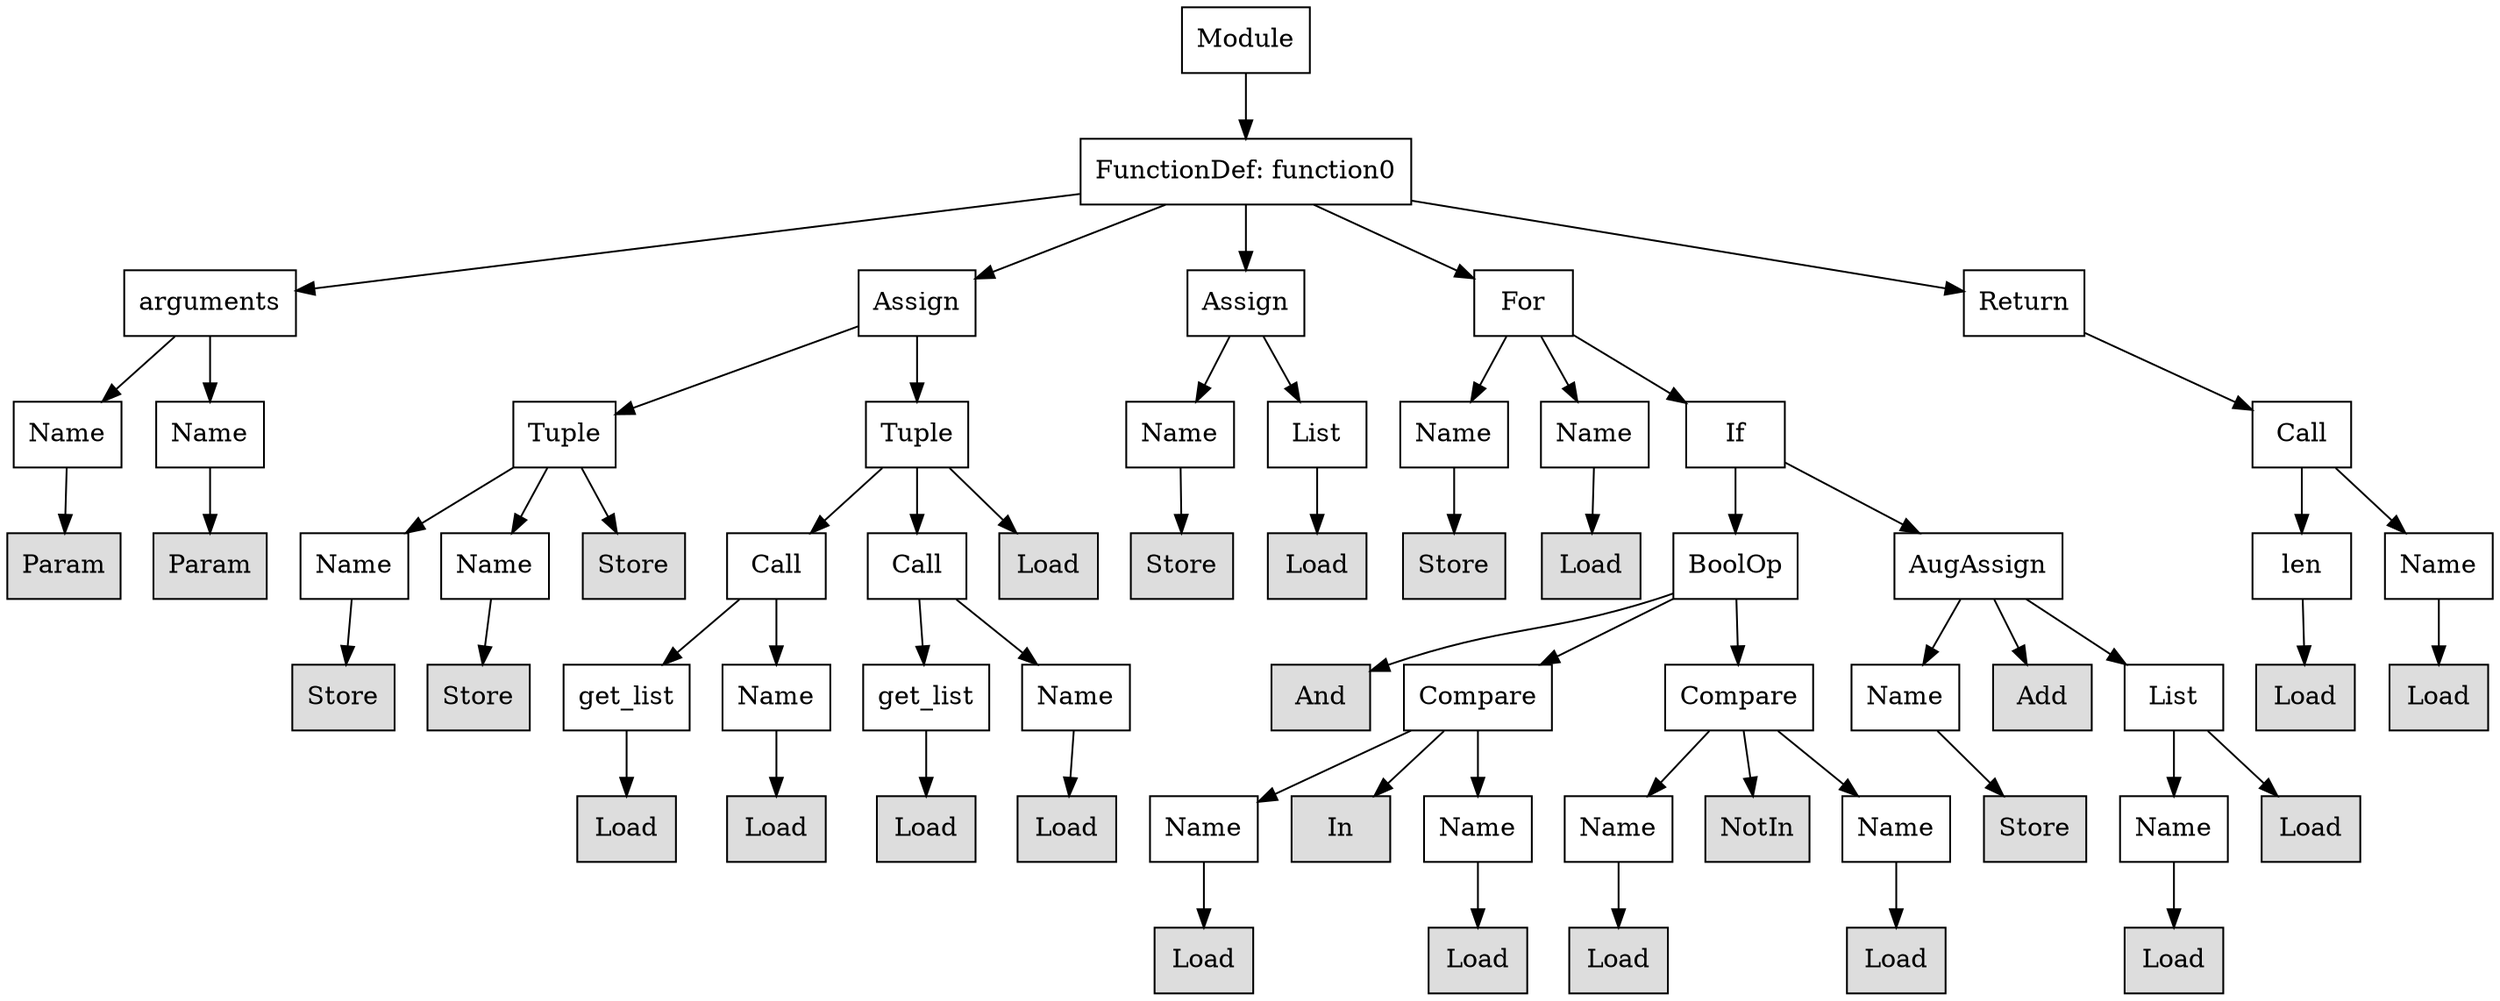 digraph G {
n0 [shape=rect, label="Module"];
n1 [shape=rect, label="FunctionDef: function0"];
n2 [shape=rect, label="arguments"];
n3 [shape=rect, label="Assign"];
n4 [shape=rect, label="Assign"];
n5 [shape=rect, label="For"];
n6 [shape=rect, label="Return"];
n7 [shape=rect, label="Name"];
n8 [shape=rect, label="Name"];
n9 [shape=rect, label="Tuple"];
n10 [shape=rect, label="Tuple"];
n11 [shape=rect, label="Name"];
n12 [shape=rect, label="List"];
n13 [shape=rect, label="Name"];
n14 [shape=rect, label="Name"];
n15 [shape=rect, label="If"];
n16 [shape=rect, label="Call"];
n17 [shape=rect, label="Param" style="filled" fillcolor="#dddddd"];
n18 [shape=rect, label="Param" style="filled" fillcolor="#dddddd"];
n19 [shape=rect, label="Name"];
n20 [shape=rect, label="Name"];
n21 [shape=rect, label="Store" style="filled" fillcolor="#dddddd"];
n22 [shape=rect, label="Call"];
n23 [shape=rect, label="Call"];
n24 [shape=rect, label="Load" style="filled" fillcolor="#dddddd"];
n25 [shape=rect, label="Store" style="filled" fillcolor="#dddddd"];
n26 [shape=rect, label="Load" style="filled" fillcolor="#dddddd"];
n27 [shape=rect, label="Store" style="filled" fillcolor="#dddddd"];
n28 [shape=rect, label="Load" style="filled" fillcolor="#dddddd"];
n29 [shape=rect, label="BoolOp"];
n30 [shape=rect, label="AugAssign"];
n31 [shape=rect, label="len"];
n32 [shape=rect, label="Name"];
n33 [shape=rect, label="Store" style="filled" fillcolor="#dddddd"];
n34 [shape=rect, label="Store" style="filled" fillcolor="#dddddd"];
n35 [shape=rect, label="get_list"];
n36 [shape=rect, label="Name"];
n37 [shape=rect, label="get_list"];
n38 [shape=rect, label="Name"];
n39 [shape=rect, label="And" style="filled" fillcolor="#dddddd"];
n40 [shape=rect, label="Compare"];
n41 [shape=rect, label="Compare"];
n42 [shape=rect, label="Name"];
n43 [shape=rect, label="Add" style="filled" fillcolor="#dddddd"];
n44 [shape=rect, label="List"];
n45 [shape=rect, label="Load" style="filled" fillcolor="#dddddd"];
n46 [shape=rect, label="Load" style="filled" fillcolor="#dddddd"];
n47 [shape=rect, label="Load" style="filled" fillcolor="#dddddd"];
n48 [shape=rect, label="Load" style="filled" fillcolor="#dddddd"];
n49 [shape=rect, label="Load" style="filled" fillcolor="#dddddd"];
n50 [shape=rect, label="Load" style="filled" fillcolor="#dddddd"];
n51 [shape=rect, label="Name"];
n52 [shape=rect, label="In" style="filled" fillcolor="#dddddd"];
n53 [shape=rect, label="Name"];
n54 [shape=rect, label="Name"];
n55 [shape=rect, label="NotIn" style="filled" fillcolor="#dddddd"];
n56 [shape=rect, label="Name"];
n57 [shape=rect, label="Store" style="filled" fillcolor="#dddddd"];
n58 [shape=rect, label="Name"];
n59 [shape=rect, label="Load" style="filled" fillcolor="#dddddd"];
n60 [shape=rect, label="Load" style="filled" fillcolor="#dddddd"];
n61 [shape=rect, label="Load" style="filled" fillcolor="#dddddd"];
n62 [shape=rect, label="Load" style="filled" fillcolor="#dddddd"];
n63 [shape=rect, label="Load" style="filled" fillcolor="#dddddd"];
n64 [shape=rect, label="Load" style="filled" fillcolor="#dddddd"];
n0 -> n1;
n1 -> n2;
n1 -> n3;
n1 -> n4;
n1 -> n5;
n1 -> n6;
n2 -> n7;
n2 -> n8;
n3 -> n9;
n3 -> n10;
n4 -> n11;
n4 -> n12;
n5 -> n13;
n5 -> n14;
n5 -> n15;
n6 -> n16;
n7 -> n17;
n8 -> n18;
n9 -> n19;
n9 -> n20;
n9 -> n21;
n10 -> n22;
n10 -> n23;
n10 -> n24;
n11 -> n25;
n12 -> n26;
n13 -> n27;
n14 -> n28;
n15 -> n29;
n15 -> n30;
n16 -> n31;
n16 -> n32;
n19 -> n33;
n20 -> n34;
n22 -> n35;
n22 -> n36;
n23 -> n37;
n23 -> n38;
n29 -> n39;
n29 -> n40;
n29 -> n41;
n30 -> n42;
n30 -> n43;
n30 -> n44;
n31 -> n45;
n32 -> n46;
n35 -> n47;
n36 -> n48;
n37 -> n49;
n38 -> n50;
n40 -> n51;
n40 -> n52;
n40 -> n53;
n41 -> n54;
n41 -> n55;
n41 -> n56;
n42 -> n57;
n44 -> n58;
n44 -> n59;
n51 -> n60;
n53 -> n61;
n54 -> n62;
n56 -> n63;
n58 -> n64;
}
